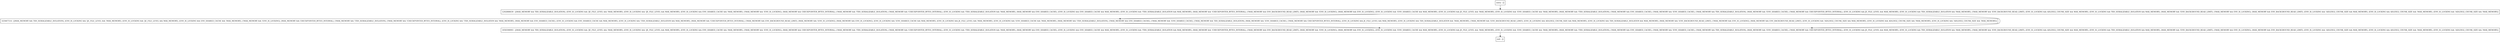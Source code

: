 digraph getVal {
node [shape=record];
entry [label="entry - []"];
exit [label="exit - []"];
325667514 [label="325667514 - [(MAX_MEMORY && TXN_SERIALIZABLE_ISOLATION), (ENV_IS_LOCKING && !JE_FILE_LEVEL && !MAX_MEMORY), (ENV_IS_LOCKING && !JE_FILE_LEVEL && MAX_MEMORY), (ENV_IS_LOCKING && ENV_SHARED_CACHE && !MAX_MEMORY), (!MAX_MEMORY && !ENV_IS_LOCKING), (MAX_MEMORY && CHECKPOINTER_BYTES_INTERVAL), (!MAX_MEMORY && !TXN_SERIALIZABLE_ISOLATION), (!MAX_MEMORY && !CHECKPOINTER_BYTES_INTERVAL), (ENV_IS_LOCKING && !TXN_SERIALIZABLE_ISOLATION && !MAX_MEMORY), (MAX_MEMORY && ENV_SHARED_CACHE), (ENV_IS_LOCKING && ENV_SHARED_CACHE && MAX_MEMORY), (ENV_IS_LOCKING && !TXN_SERIALIZABLE_ISOLATION && MAX_MEMORY), (MAX_MEMORY && !CHECKPOINTER_BYTES_INTERVAL), (!MAX_MEMORY && ENV_BACKGROUND_READ_LIMIT), (MAX_MEMORY && !ENV_IS_LOCKING), (MAX_MEMORY && ENV_IS_LOCKING), (ENV_IS_LOCKING && !ENV_SHARED_CACHE && MAX_MEMORY), (ENV_IS_LOCKING && JE_FILE_LEVEL && !MAX_MEMORY), (ENV_IS_LOCKING && !ENV_SHARED_CACHE && !MAX_MEMORY), (MAX_MEMORY && !TXN_SERIALIZABLE_ISOLATION), (!MAX_MEMORY && ENV_SHARED_CACHE), (!MAX_MEMORY && !ENV_SHARED_CACHE), (!MAX_MEMORY && TXN_SERIALIZABLE_ISOLATION), (MAX_MEMORY && !ENV_SHARED_CACHE), (!MAX_MEMORY && CHECKPOINTER_BYTES_INTERVAL), (ENV_IS_LOCKING && JE_FILE_LEVEL && MAX_MEMORY), (ENV_IS_LOCKING && TXN_SERIALIZABLE_ISOLATION && !MAX_MEMORY), (!MAX_MEMORY && !ENV_BACKGROUND_READ_LIMIT), (ENV_IS_LOCKING && ADLER32_CHUNK_SIZE && MAX_MEMORY), (ENV_IS_LOCKING && TXN_SERIALIZABLE_ISOLATION && MAX_MEMORY), (MAX_MEMORY && !ENV_BACKGROUND_READ_LIMIT), (!MAX_MEMORY && ENV_IS_LOCKING), (MAX_MEMORY && ENV_BACKGROUND_READ_LIMIT), (ENV_IS_LOCKING && !ADLER32_CHUNK_SIZE && MAX_MEMORY), (ENV_IS_LOCKING && ADLER32_CHUNK_SIZE && !MAX_MEMORY), (ENV_IS_LOCKING && !ADLER32_CHUNK_SIZE && !MAX_MEMORY)]"];
1292888639 [label="1292888639 - [(MAX_MEMORY && TXN_SERIALIZABLE_ISOLATION), (ENV_IS_LOCKING && !JE_FILE_LEVEL && !MAX_MEMORY), (ENV_IS_LOCKING && !JE_FILE_LEVEL && MAX_MEMORY), (ENV_IS_LOCKING && ENV_SHARED_CACHE && !MAX_MEMORY), (!MAX_MEMORY && !ENV_IS_LOCKING), (MAX_MEMORY && CHECKPOINTER_BYTES_INTERVAL), (!MAX_MEMORY && !TXN_SERIALIZABLE_ISOLATION), (!MAX_MEMORY && !CHECKPOINTER_BYTES_INTERVAL), (ENV_IS_LOCKING && !TXN_SERIALIZABLE_ISOLATION && !MAX_MEMORY), (MAX_MEMORY && ENV_SHARED_CACHE), (ENV_IS_LOCKING && ENV_SHARED_CACHE && MAX_MEMORY), (ENV_IS_LOCKING && !TXN_SERIALIZABLE_ISOLATION && MAX_MEMORY), (MAX_MEMORY && !CHECKPOINTER_BYTES_INTERVAL), (!MAX_MEMORY && ENV_BACKGROUND_READ_LIMIT), (MAX_MEMORY && !ENV_IS_LOCKING), (MAX_MEMORY && ENV_IS_LOCKING), (ENV_IS_LOCKING && !ENV_SHARED_CACHE && MAX_MEMORY), (ENV_IS_LOCKING && JE_FILE_LEVEL && !MAX_MEMORY), (ENV_IS_LOCKING && !ENV_SHARED_CACHE && !MAX_MEMORY), (MAX_MEMORY && !TXN_SERIALIZABLE_ISOLATION), (!MAX_MEMORY && ENV_SHARED_CACHE), (!MAX_MEMORY && !ENV_SHARED_CACHE), (!MAX_MEMORY && TXN_SERIALIZABLE_ISOLATION), (MAX_MEMORY && !ENV_SHARED_CACHE), (!MAX_MEMORY && CHECKPOINTER_BYTES_INTERVAL), (ENV_IS_LOCKING && JE_FILE_LEVEL && MAX_MEMORY), (ENV_IS_LOCKING && TXN_SERIALIZABLE_ISOLATION && !MAX_MEMORY), (!MAX_MEMORY && !ENV_BACKGROUND_READ_LIMIT), (ENV_IS_LOCKING && ADLER32_CHUNK_SIZE && MAX_MEMORY), (ENV_IS_LOCKING && TXN_SERIALIZABLE_ISOLATION && MAX_MEMORY), (MAX_MEMORY && !ENV_BACKGROUND_READ_LIMIT), (!MAX_MEMORY && ENV_IS_LOCKING), (MAX_MEMORY && ENV_BACKGROUND_READ_LIMIT), (ENV_IS_LOCKING && !ADLER32_CHUNK_SIZE && MAX_MEMORY), (ENV_IS_LOCKING && ADLER32_CHUNK_SIZE && !MAX_MEMORY), (ENV_IS_LOCKING && !ADLER32_CHUNK_SIZE && !MAX_MEMORY)]"];
1858398993 [label="1858398993 - [(MAX_MEMORY && TXN_SERIALIZABLE_ISOLATION), (ENV_IS_LOCKING && !JE_FILE_LEVEL && !MAX_MEMORY), (ENV_IS_LOCKING && !JE_FILE_LEVEL && MAX_MEMORY), (ENV_IS_LOCKING && ENV_SHARED_CACHE && !MAX_MEMORY), (!MAX_MEMORY && !ENV_IS_LOCKING), (MAX_MEMORY && CHECKPOINTER_BYTES_INTERVAL), (!MAX_MEMORY && !TXN_SERIALIZABLE_ISOLATION), (!MAX_MEMORY && !CHECKPOINTER_BYTES_INTERVAL), (ENV_IS_LOCKING && !TXN_SERIALIZABLE_ISOLATION && !MAX_MEMORY), (MAX_MEMORY && ENV_SHARED_CACHE), (ENV_IS_LOCKING && ENV_SHARED_CACHE && MAX_MEMORY), (ENV_IS_LOCKING && !TXN_SERIALIZABLE_ISOLATION && MAX_MEMORY), (MAX_MEMORY && !CHECKPOINTER_BYTES_INTERVAL), (!MAX_MEMORY && ENV_BACKGROUND_READ_LIMIT), (MAX_MEMORY && !ENV_IS_LOCKING), (MAX_MEMORY && ENV_IS_LOCKING), (ENV_IS_LOCKING && !ENV_SHARED_CACHE && MAX_MEMORY), (ENV_IS_LOCKING && JE_FILE_LEVEL && !MAX_MEMORY), (ENV_IS_LOCKING && !ENV_SHARED_CACHE && !MAX_MEMORY), (MAX_MEMORY && !TXN_SERIALIZABLE_ISOLATION), (!MAX_MEMORY && ENV_SHARED_CACHE), (!MAX_MEMORY && !ENV_SHARED_CACHE), (!MAX_MEMORY && TXN_SERIALIZABLE_ISOLATION), (MAX_MEMORY && !ENV_SHARED_CACHE), (!MAX_MEMORY && CHECKPOINTER_BYTES_INTERVAL), (ENV_IS_LOCKING && JE_FILE_LEVEL && MAX_MEMORY), (ENV_IS_LOCKING && TXN_SERIALIZABLE_ISOLATION && !MAX_MEMORY), (!MAX_MEMORY && !ENV_BACKGROUND_READ_LIMIT), (ENV_IS_LOCKING && ADLER32_CHUNK_SIZE && MAX_MEMORY), (ENV_IS_LOCKING && TXN_SERIALIZABLE_ISOLATION && MAX_MEMORY), (MAX_MEMORY && !ENV_BACKGROUND_READ_LIMIT), (!MAX_MEMORY && ENV_IS_LOCKING), (MAX_MEMORY && ENV_BACKGROUND_READ_LIMIT), (ENV_IS_LOCKING && !ADLER32_CHUNK_SIZE && MAX_MEMORY), (ENV_IS_LOCKING && ADLER32_CHUNK_SIZE && !MAX_MEMORY), (ENV_IS_LOCKING && !ADLER32_CHUNK_SIZE && !MAX_MEMORY)]"];
entry;
exit;
entry -> 1292888639;
325667514 -> 1858398993;
1292888639 -> 325667514;
1292888639 -> 1858398993;
1858398993 -> exit;
}
